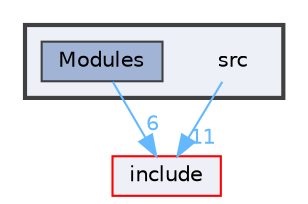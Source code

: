 digraph "src"
{
 // LATEX_PDF_SIZE
  bgcolor="transparent";
  edge [fontname=Helvetica,fontsize=10,labelfontname=Helvetica,labelfontsize=10];
  node [fontname=Helvetica,fontsize=10,shape=box,height=0.2,width=0.4];
  compound=true
  subgraph clusterdir_68267d1309a1af8e8297ef4c3efbcdba {
    graph [ bgcolor="#edf0f7", pencolor="grey25", label="", fontname=Helvetica,fontsize=10 style="filled,bold", URL="dir_68267d1309a1af8e8297ef4c3efbcdba.html",tooltip=""]
    dir_68267d1309a1af8e8297ef4c3efbcdba [shape=plaintext, label="src"];
  dir_eeb7fcc90d516a232deaaf4de23f9c95 [label="Modules", fillcolor="#a2b4d6", color="grey25", style="filled", URL="dir_eeb7fcc90d516a232deaaf4de23f9c95.html",tooltip=""];
  }
  dir_d44c64559bbebec7f509842c48db8b23 [label="include", fillcolor="#edf0f7", color="red", style="filled", URL="dir_d44c64559bbebec7f509842c48db8b23.html",tooltip=""];
  dir_68267d1309a1af8e8297ef4c3efbcdba->dir_d44c64559bbebec7f509842c48db8b23 [headlabel="11", labeldistance=1.5 headhref="dir_000007_000004.html" color="steelblue1" fontcolor="steelblue1"];
  dir_eeb7fcc90d516a232deaaf4de23f9c95->dir_d44c64559bbebec7f509842c48db8b23 [headlabel="6", labeldistance=1.5 headhref="dir_000006_000004.html" color="steelblue1" fontcolor="steelblue1"];
}
